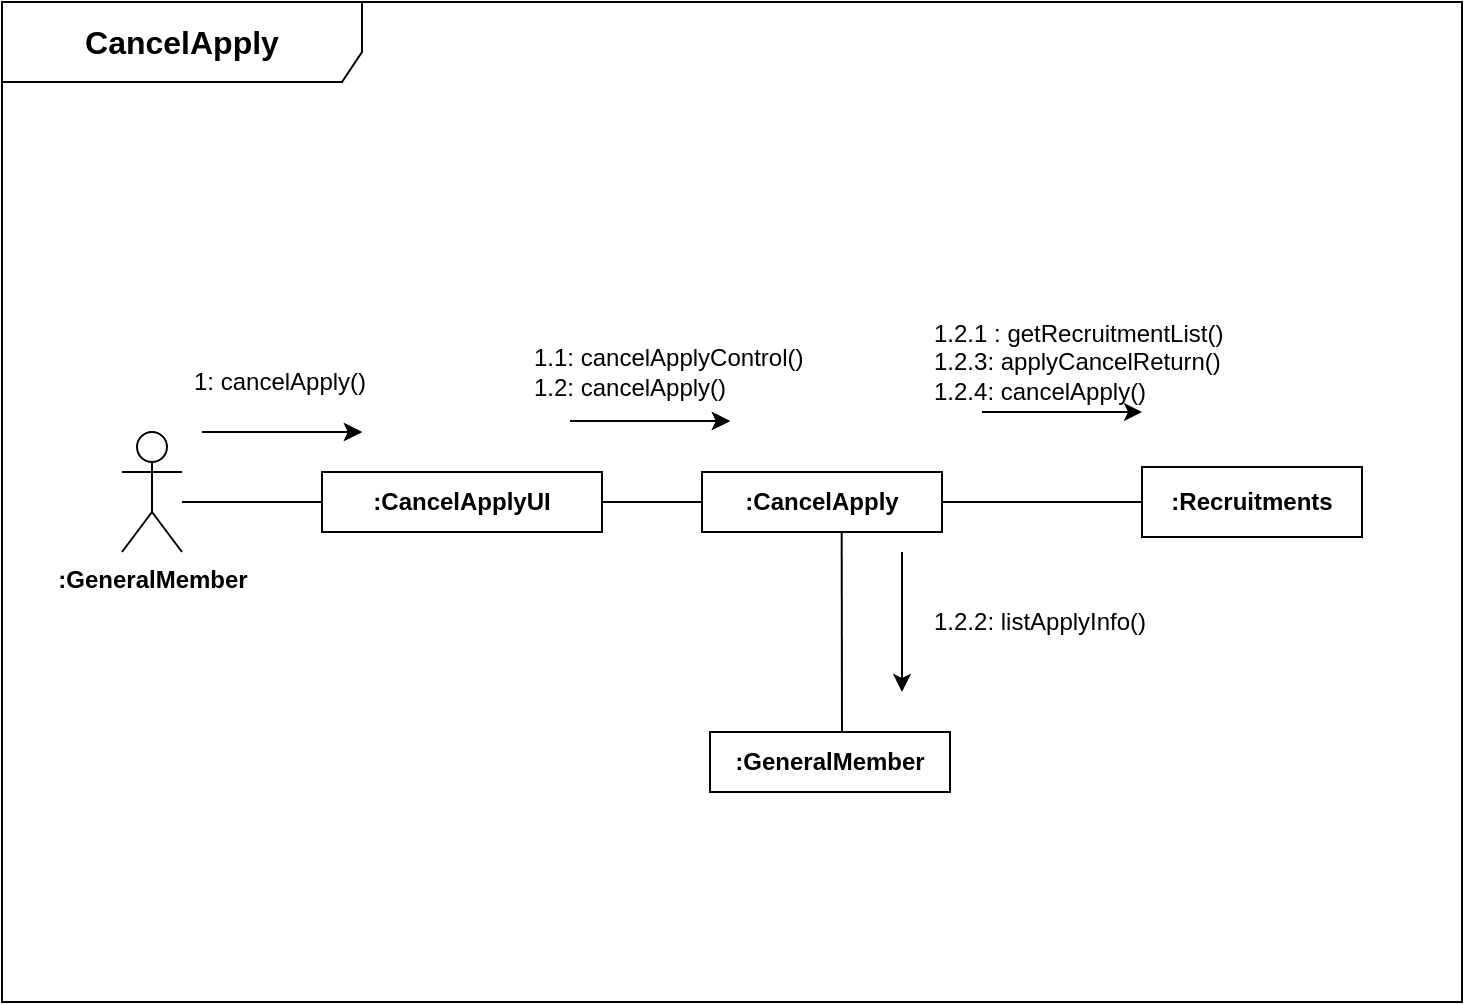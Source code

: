 <mxfile version="19.0.3" type="device" pages="3"><diagram id="OTI8awQH16fzzFWe0J_M" name="지원취소"><mxGraphModel dx="756" dy="616" grid="1" gridSize="10" guides="1" tooltips="1" connect="1" arrows="1" fold="1" page="1" pageScale="1" pageWidth="827" pageHeight="1169" math="0" shadow="0"><root><mxCell id="0"/><mxCell id="1" parent="0"/><mxCell id="XZocYGVbGJhvI3Sy-Jsf-1" value="1: cancelApply()" style="text;strokeColor=none;fillColor=none;align=left;verticalAlign=middle;spacingLeft=4;spacingRight=4;overflow=hidden;points=[[0,0.5],[1,0.5]];portConstraint=eastwest;rotatable=0;whiteSpace=wrap;html=1;" parent="1" vertex="1"><mxGeometry x="110" y="340" width="100" height="30" as="geometry"/></mxCell><mxCell id="XZocYGVbGJhvI3Sy-Jsf-2" value="" style="endArrow=classic;html=1;rounded=0;" parent="1" edge="1"><mxGeometry width="50" height="50" relative="1" as="geometry"><mxPoint x="120" y="380" as="sourcePoint"/><mxPoint x="200" y="380" as="targetPoint"/></mxGeometry></mxCell><mxCell id="XZocYGVbGJhvI3Sy-Jsf-3" value="1.1: cancelApplyControl()&lt;br&gt;1.2: cancelApply()" style="text;strokeColor=none;fillColor=none;align=left;verticalAlign=middle;spacingLeft=4;spacingRight=4;overflow=hidden;points=[[0,0.5],[1,0.5]];portConstraint=eastwest;rotatable=0;whiteSpace=wrap;html=1;" parent="1" vertex="1"><mxGeometry x="280" y="330" width="156" height="40" as="geometry"/></mxCell><mxCell id="XZocYGVbGJhvI3Sy-Jsf-4" value="" style="endArrow=classic;html=1;rounded=0;" parent="1" edge="1"><mxGeometry width="50" height="50" relative="1" as="geometry"><mxPoint x="304" y="374.5" as="sourcePoint"/><mxPoint x="384" y="374.5" as="targetPoint"/></mxGeometry></mxCell><mxCell id="XZocYGVbGJhvI3Sy-Jsf-5" value="" style="endArrow=classic;html=1;rounded=0;" parent="1" edge="1"><mxGeometry width="50" height="50" relative="1" as="geometry"><mxPoint x="120" y="380" as="sourcePoint"/><mxPoint x="200" y="380" as="targetPoint"/></mxGeometry></mxCell><mxCell id="XZocYGVbGJhvI3Sy-Jsf-6" value="" style="endArrow=classic;html=1;rounded=0;" parent="1" edge="1"><mxGeometry width="50" height="50" relative="1" as="geometry"><mxPoint x="304" y="374.5" as="sourcePoint"/><mxPoint x="384" y="374.5" as="targetPoint"/></mxGeometry></mxCell><mxCell id="XZocYGVbGJhvI3Sy-Jsf-7" value=":GeneralMember" style="shape=umlActor;verticalLabelPosition=bottom;verticalAlign=top;html=1;outlineConnect=0;fontStyle=1" parent="1" vertex="1"><mxGeometry x="80" y="380" width="30" height="60" as="geometry"/></mxCell><mxCell id="XZocYGVbGJhvI3Sy-Jsf-8" value=":CancelApplyUI" style="rounded=0;whiteSpace=wrap;html=1;fontStyle=1" parent="1" vertex="1"><mxGeometry x="180" y="400" width="140" height="30" as="geometry"/></mxCell><mxCell id="XZocYGVbGJhvI3Sy-Jsf-9" value=":CancelApply" style="rounded=0;whiteSpace=wrap;html=1;fontStyle=1" parent="1" vertex="1"><mxGeometry x="370" y="400" width="120" height="30" as="geometry"/></mxCell><mxCell id="XZocYGVbGJhvI3Sy-Jsf-10" value="" style="endArrow=none;html=1;rounded=0;entryX=0;entryY=0.5;entryDx=0;entryDy=0;" parent="1" target="XZocYGVbGJhvI3Sy-Jsf-8" edge="1"><mxGeometry width="50" height="50" relative="1" as="geometry"><mxPoint x="110" y="415" as="sourcePoint"/><mxPoint x="160" y="370" as="targetPoint"/></mxGeometry></mxCell><mxCell id="XZocYGVbGJhvI3Sy-Jsf-11" value="" style="endArrow=none;html=1;rounded=0;entryX=0;entryY=0.5;entryDx=0;entryDy=0;exitX=1;exitY=0.5;exitDx=0;exitDy=0;" parent="1" source="XZocYGVbGJhvI3Sy-Jsf-8" target="XZocYGVbGJhvI3Sy-Jsf-9" edge="1"><mxGeometry width="50" height="50" relative="1" as="geometry"><mxPoint x="320" y="420" as="sourcePoint"/><mxPoint x="370" y="370" as="targetPoint"/></mxGeometry></mxCell><mxCell id="XZocYGVbGJhvI3Sy-Jsf-12" value=":GeneralMember" style="rounded=0;whiteSpace=wrap;html=1;fontStyle=1" parent="1" vertex="1"><mxGeometry x="374" y="530" width="120" height="30" as="geometry"/></mxCell><mxCell id="XZocYGVbGJhvI3Sy-Jsf-13" value="1.2.1 : getRecruitmentList()&lt;br&gt;1.2.3: applyCancelReturn()&lt;br&gt;1.2.4: cancelApply()" style="text;strokeColor=none;fillColor=none;align=left;verticalAlign=middle;spacingLeft=4;spacingRight=4;overflow=hidden;points=[[0,0.5],[1,0.5]];portConstraint=eastwest;rotatable=0;whiteSpace=wrap;html=1;" parent="1" vertex="1"><mxGeometry x="480" y="320" width="170" height="49" as="geometry"/></mxCell><mxCell id="XZocYGVbGJhvI3Sy-Jsf-14" value="" style="endArrow=none;html=1;rounded=0;exitX=0.582;exitY=1.007;exitDx=0;exitDy=0;exitPerimeter=0;" parent="1" source="XZocYGVbGJhvI3Sy-Jsf-9" edge="1"><mxGeometry width="50" height="50" relative="1" as="geometry"><mxPoint x="410" y="450" as="sourcePoint"/><mxPoint x="440" y="530" as="targetPoint"/></mxGeometry></mxCell><mxCell id="XZocYGVbGJhvI3Sy-Jsf-15" value="" style="endArrow=classic;html=1;rounded=0;" parent="1" edge="1"><mxGeometry width="50" height="50" relative="1" as="geometry"><mxPoint x="510" y="370" as="sourcePoint"/><mxPoint x="590" y="370" as="targetPoint"/></mxGeometry></mxCell><mxCell id="XZocYGVbGJhvI3Sy-Jsf-16" value="" style="endArrow=classic;html=1;rounded=0;" parent="1" edge="1"><mxGeometry width="50" height="50" relative="1" as="geometry"><mxPoint x="470" y="440" as="sourcePoint"/><mxPoint x="470" y="510" as="targetPoint"/></mxGeometry></mxCell><mxCell id="XZocYGVbGJhvI3Sy-Jsf-17" value="1.2.2: listApplyInfo()" style="text;strokeColor=none;fillColor=none;align=left;verticalAlign=middle;spacingLeft=4;spacingRight=4;overflow=hidden;points=[[0,0.5],[1,0.5]];portConstraint=eastwest;rotatable=0;whiteSpace=wrap;html=1;" parent="1" vertex="1"><mxGeometry x="480" y="450" width="130" height="50" as="geometry"/></mxCell><mxCell id="XZocYGVbGJhvI3Sy-Jsf-18" value=":Recruitments" style="rounded=0;whiteSpace=wrap;html=1;fontStyle=1" parent="1" vertex="1"><mxGeometry x="590" y="397.5" width="110" height="35" as="geometry"/></mxCell><mxCell id="XZocYGVbGJhvI3Sy-Jsf-19" value="" style="endArrow=none;html=1;rounded=0;entryX=0;entryY=0.5;entryDx=0;entryDy=0;exitX=1;exitY=0.5;exitDx=0;exitDy=0;" parent="1" source="XZocYGVbGJhvI3Sy-Jsf-9" target="XZocYGVbGJhvI3Sy-Jsf-18" edge="1"><mxGeometry width="50" height="50" relative="1" as="geometry"><mxPoint x="420" y="470" as="sourcePoint"/><mxPoint x="460" y="420" as="targetPoint"/></mxGeometry></mxCell><mxCell id="jSgRccf7kbQGArqbrMVc-1" value="&lt;span style=&quot;font-size: 16px;&quot;&gt;CancelApply&lt;/span&gt;" style="shape=umlFrame;whiteSpace=wrap;html=1;width=180;height=40;fontStyle=1" parent="1" vertex="1"><mxGeometry x="20" y="165" width="730" height="500" as="geometry"/></mxCell></root></mxGraphModel></diagram><diagram id="4QJKeFGJZuF2bRbhUujG" name="지원정보통계"><mxGraphModel dx="1583" dy="616" grid="1" gridSize="10" guides="1" tooltips="1" connect="1" arrows="1" fold="1" page="1" pageScale="1" pageWidth="827" pageHeight="1169" math="0" shadow="0"><root><mxCell id="0"/><mxCell id="1" parent="0"/><mxCell id="1ohZmB13r2hWpAPTh92I-1" value=":GeneralMember" style="shape=umlActor;verticalLabelPosition=bottom;verticalAlign=top;html=1;outlineConnect=0;fontStyle=1" parent="1" vertex="1"><mxGeometry x="40" y="211" width="30" height="60" as="geometry"/></mxCell><mxCell id="1ohZmB13r2hWpAPTh92I-2" value=":ShowStatisticsUI" style="rounded=0;whiteSpace=wrap;html=1;fontStyle=1" parent="1" vertex="1"><mxGeometry x="170" y="231" width="160" height="30" as="geometry"/></mxCell><mxCell id="1ohZmB13r2hWpAPTh92I-3" value=":ShowApplyInfoStatistics" style="rounded=0;whiteSpace=wrap;html=1;fontStyle=1" parent="1" vertex="1"><mxGeometry x="390" y="231" width="160" height="30" as="geometry"/></mxCell><mxCell id="1ohZmB13r2hWpAPTh92I-4" value="" style="endArrow=none;html=1;rounded=0;entryX=0;entryY=0.5;entryDx=0;entryDy=0;" parent="1" target="1ohZmB13r2hWpAPTh92I-2" edge="1"><mxGeometry width="50" height="50" relative="1" as="geometry"><mxPoint x="90" y="246" as="sourcePoint"/><mxPoint x="140" y="201" as="targetPoint"/></mxGeometry></mxCell><mxCell id="1ohZmB13r2hWpAPTh92I-5" value="" style="endArrow=none;html=1;rounded=0;entryX=0;entryY=0.5;entryDx=0;entryDy=0;exitX=1;exitY=0.5;exitDx=0;exitDy=0;" parent="1" source="1ohZmB13r2hWpAPTh92I-2" target="1ohZmB13r2hWpAPTh92I-3" edge="1"><mxGeometry width="50" height="50" relative="1" as="geometry"><mxPoint x="300" y="251" as="sourcePoint"/><mxPoint x="350" y="201" as="targetPoint"/></mxGeometry></mxCell><mxCell id="1ohZmB13r2hWpAPTh92I-6" value=":GeneralMember" style="rounded=0;whiteSpace=wrap;html=1;fontStyle=1" parent="1" vertex="1"><mxGeometry x="680" y="230" width="120" height="30" as="geometry"/></mxCell><mxCell id="1ohZmB13r2hWpAPTh92I-7" value="1.2.1: getApplyInfoStatistics()" style="text;strokeColor=none;fillColor=none;align=left;verticalAlign=middle;spacingLeft=4;spacingRight=4;overflow=hidden;points=[[0,0.5],[1,0.5]];portConstraint=eastwest;rotatable=0;whiteSpace=wrap;html=1;" parent="1" vertex="1"><mxGeometry x="521" y="193" width="170" height="40" as="geometry"/></mxCell><mxCell id="1ohZmB13r2hWpAPTh92I-8" value="" style="endArrow=none;html=1;rounded=0;entryX=0;entryY=0.5;entryDx=0;entryDy=0;exitX=1;exitY=0.5;exitDx=0;exitDy=0;" parent="1" source="1ohZmB13r2hWpAPTh92I-3" target="1ohZmB13r2hWpAPTh92I-6" edge="1"><mxGeometry width="50" height="50" relative="1" as="geometry"><mxPoint x="390" y="281" as="sourcePoint"/><mxPoint x="440" y="231" as="targetPoint"/></mxGeometry></mxCell><mxCell id="1ohZmB13r2hWpAPTh92I-9" value="" style="endArrow=classic;rounded=0;movable=1;resizable=1;rotatable=1;deletable=1;editable=1;locked=0;connectable=1;html=1;verticalAlign=top;" parent="1" edge="1"><mxGeometry width="50" height="50" relative="1" as="geometry"><mxPoint x="325" y="223" as="sourcePoint"/><mxPoint x="385" y="223" as="targetPoint"/></mxGeometry></mxCell><mxCell id="1ohZmB13r2hWpAPTh92I-10" value="1.1: ShowRecruitmentStatisticsControl()&lt;br&gt;1.2 : showStatistics()" style="edgeLabel;html=1;align=center;verticalAlign=middle;resizable=0;points=[];" parent="1ohZmB13r2hWpAPTh92I-9" vertex="1" connectable="0"><mxGeometry x="-0.1" y="-4" relative="1" as="geometry"><mxPoint x="7" y="-27" as="offset"/></mxGeometry></mxCell><mxCell id="1ohZmB13r2hWpAPTh92I-11" value="" style="endArrow=classic;html=1;rounded=0;" parent="1" edge="1"><mxGeometry width="50" height="50" relative="1" as="geometry"><mxPoint x="570" y="229" as="sourcePoint"/><mxPoint x="650" y="229" as="targetPoint"/></mxGeometry></mxCell><mxCell id="1ohZmB13r2hWpAPTh92I-12" style="edgeStyle=orthogonalEdgeStyle;rounded=0;orthogonalLoop=1;jettySize=auto;html=1;exitX=0.5;exitY=1;exitDx=0;exitDy=0;" parent="1" source="1ohZmB13r2hWpAPTh92I-6" target="1ohZmB13r2hWpAPTh92I-6" edge="1"><mxGeometry relative="1" as="geometry"/></mxCell><mxCell id="1ohZmB13r2hWpAPTh92I-13" value="" style="endArrow=classic;rounded=0;movable=1;resizable=1;rotatable=1;deletable=1;editable=1;locked=0;connectable=1;html=1;verticalAlign=top;" parent="1" edge="1"><mxGeometry width="50" height="50" relative="1" as="geometry"><mxPoint x="100" y="229" as="sourcePoint"/><mxPoint x="160" y="229" as="targetPoint"/></mxGeometry></mxCell><mxCell id="1ohZmB13r2hWpAPTh92I-14" value="1.1 : showStatistics()" style="edgeLabel;html=1;align=center;verticalAlign=middle;resizable=0;points=[];" parent="1ohZmB13r2hWpAPTh92I-13" vertex="1" connectable="0"><mxGeometry x="-0.1" y="-4" relative="1" as="geometry"><mxPoint x="7" y="-15" as="offset"/></mxGeometry></mxCell><mxCell id="rFPkZjJ8L_OAN80aRzKf-1" value="&lt;span style=&quot;font-size: 16px;&quot;&gt;ShowApplyInfoStatistics&lt;/span&gt;" style="shape=umlFrame;whiteSpace=wrap;html=1;width=220;height=40;fontStyle=1" parent="1" vertex="1"><mxGeometry x="-16" y="70" width="860" height="460" as="geometry"/></mxCell></root></mxGraphModel></diagram><diagram id="sXWWvf9PnoXeJHMMbIyF" name="채용정보통계"><mxGraphModel dx="2410" dy="616" grid="1" gridSize="10" guides="1" tooltips="1" connect="1" arrows="1" fold="1" page="1" pageScale="1" pageWidth="827" pageHeight="1169" math="0" shadow="0"><root><mxCell id="0"/><mxCell id="1" parent="0"/><mxCell id="_gue2WM8mhDYBQl3NPt--1" value="&lt;br&gt;:Company&lt;br&gt;Member" style="shape=umlActor;verticalLabelPosition=bottom;verticalAlign=top;html=1;" parent="1" vertex="1"><mxGeometry x="-950" y="340" width="30" height="60" as="geometry"/></mxCell><mxCell id="_gue2WM8mhDYBQl3NPt--2" value=":ShowRecruitmentStatistics" style="html=1;" parent="1" vertex="1"><mxGeometry x="-505" y="345" width="150" height="50" as="geometry"/></mxCell><mxCell id="_gue2WM8mhDYBQl3NPt--3" value=":ShowStatisticsUI" style="html=1;" parent="1" vertex="1"><mxGeometry x="-810" y="345" width="150" height="50" as="geometry"/></mxCell><mxCell id="_gue2WM8mhDYBQl3NPt--4" value="" style="endArrow=none;html=1;rounded=0;" parent="1" edge="1"><mxGeometry width="50" height="50" relative="1" as="geometry"><mxPoint x="-910.0" y="370" as="sourcePoint"/><mxPoint x="-810.0" y="369.52" as="targetPoint"/><Array as="points"><mxPoint x="-840" y="369.52"/></Array></mxGeometry></mxCell><mxCell id="_gue2WM8mhDYBQl3NPt--5" value="" style="endArrow=none;html=1;rounded=0;exitX=1;exitY=0.5;exitDx=0;exitDy=0;entryX=0;entryY=0.5;entryDx=0;entryDy=0;" parent="1" target="_gue2WM8mhDYBQl3NPt--2" edge="1"><mxGeometry width="50" height="50" relative="1" as="geometry"><mxPoint x="-670" y="369.41" as="sourcePoint"/><mxPoint x="-510" y="369.41" as="targetPoint"/></mxGeometry></mxCell><mxCell id="_gue2WM8mhDYBQl3NPt--6" value="" style="endArrow=none;html=1;rounded=0;exitX=0.5;exitY=0;exitDx=0;exitDy=0;" parent="1" source="_gue2WM8mhDYBQl3NPt--7" edge="1"><mxGeometry width="50" height="50" relative="1" as="geometry"><mxPoint x="-435" y="500" as="sourcePoint"/><mxPoint x="-435" y="395" as="targetPoint"/></mxGeometry></mxCell><mxCell id="_gue2WM8mhDYBQl3NPt--7" value=":CompanyMember" style="html=1;" parent="1" vertex="1"><mxGeometry x="-490" y="505" width="110" height="50" as="geometry"/></mxCell><mxCell id="_gue2WM8mhDYBQl3NPt--8" value="" style="endArrow=classic;html=1;rounded=0;" parent="1" edge="1"><mxGeometry width="50" height="50" relative="1" as="geometry"><mxPoint x="-452" y="422.5" as="sourcePoint"/><mxPoint x="-452" y="480" as="targetPoint"/><Array as="points"/></mxGeometry></mxCell><mxCell id="_gue2WM8mhDYBQl3NPt--9" value="1.2.1 : getRecruitmentStatistics()" style="text;html=1;strokeColor=none;fillColor=none;align=center;verticalAlign=middle;whiteSpace=wrap;rounded=0;" parent="1" vertex="1"><mxGeometry x="-640" y="440" width="180" height="30" as="geometry"/></mxCell><mxCell id="_gue2WM8mhDYBQl3NPt--10" value=":Recruitment" style="html=1;" parent="1" vertex="1"><mxGeometry x="-150" y="506" width="110" height="50" as="geometry"/></mxCell><mxCell id="_gue2WM8mhDYBQl3NPt--11" value="" style="endArrow=none;html=1;rounded=0;exitX=0;exitY=0.5;exitDx=0;exitDy=0;entryX=1;entryY=0.5;entryDx=0;entryDy=0;" parent="1" source="_gue2WM8mhDYBQl3NPt--10" target="_gue2WM8mhDYBQl3NPt--7" edge="1"><mxGeometry width="50" height="50" relative="1" as="geometry"><mxPoint x="-340" y="529.41" as="sourcePoint"/><mxPoint x="-470" y="470" as="targetPoint"/><Array as="points"/></mxGeometry></mxCell><mxCell id="_gue2WM8mhDYBQl3NPt--12" value="1.1: ShowRecruitmentStatisticsControl()&lt;br&gt;1.2 : showStatistics()" style="html=1;verticalAlign=bottom;endArrow=block;rounded=0;" parent="1" edge="1"><mxGeometry y="10" width="80" relative="1" as="geometry"><mxPoint x="-630" y="360" as="sourcePoint"/><mxPoint x="-550" y="360" as="targetPoint"/><mxPoint as="offset"/></mxGeometry></mxCell><mxCell id="_gue2WM8mhDYBQl3NPt--13" value="&lt;span style=&quot;font-size: 12px; background-color: rgb(248, 249, 250);&quot;&gt;1.2.2 : *[For all company member's job postings]: &lt;br&gt;getWorkName()&lt;br&gt;&lt;/span&gt;&lt;span style=&quot;font-size: 12px; background-color: rgb(248, 249, 250);&quot;&gt;1.2.3 : *[For all company member's job postings]:&lt;/span&gt;&lt;br style=&quot;font-size: 12px;&quot;&gt;&lt;span style=&quot;font-size: 12px; background-color: rgb(248, 249, 250);&quot;&gt;getNumberOfApplicants()&lt;/span&gt;&lt;span style=&quot;font-size: 12px; background-color: rgb(248, 249, 250);&quot;&gt;&lt;br&gt;&lt;/span&gt;" style="html=1;verticalAlign=bottom;endArrow=block;rounded=0;" parent="1" edge="1"><mxGeometry y="10" width="80" relative="1" as="geometry"><mxPoint x="-292" y="516" as="sourcePoint"/><mxPoint x="-212" y="516" as="targetPoint"/><mxPoint as="offset"/></mxGeometry></mxCell><mxCell id="_gue2WM8mhDYBQl3NPt--14" value="1.showStatistics()" style="html=1;verticalAlign=bottom;endArrow=block;rounded=0;" parent="1" edge="1"><mxGeometry width="80" relative="1" as="geometry"><mxPoint x="-905.0" y="352" as="sourcePoint"/><mxPoint x="-825.0" y="352" as="targetPoint"/></mxGeometry></mxCell><mxCell id="QK_2mzE5rcGQ15BV9b3--1" value="&lt;span style=&quot;font-size: 16px;&quot;&gt;ShowRecruitmentStatistics&lt;/span&gt;" style="shape=umlFrame;whiteSpace=wrap;html=1;width=240;height=40;fontStyle=1" parent="1" vertex="1"><mxGeometry x="-990" y="240" width="960" height="430" as="geometry"/></mxCell></root></mxGraphModel></diagram></mxfile>